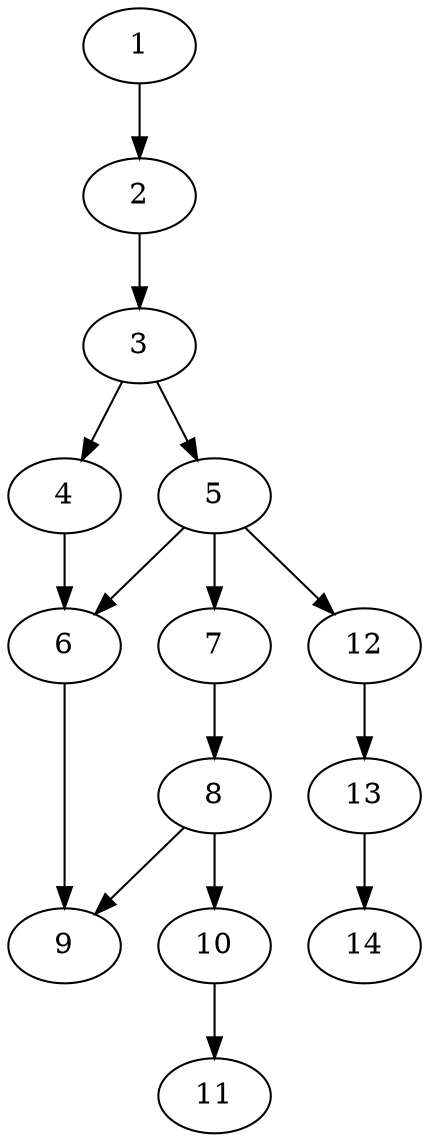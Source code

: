 digraph chapters {
    1 -> 2 -> 3; 
    3 -> 4;
    3 -> 5;
    5 -> 6;
    4 -> 6;
    5 -> 7 -> 8;
    6 -> 9;
    8 -> 9;
    8 -> 10;
    10 -> 11;
    5 -> 12 -> 13 -> 14;
}
